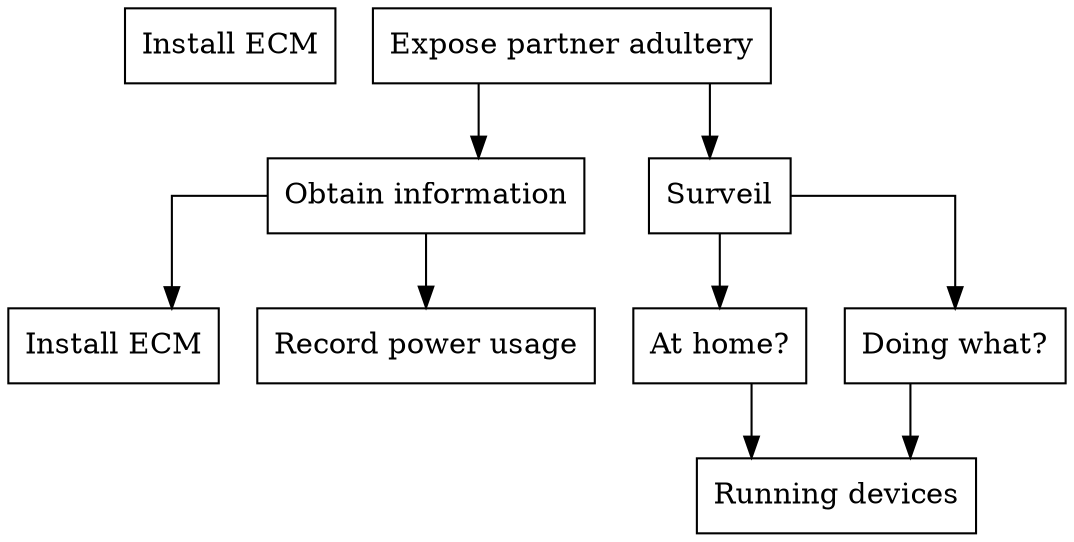 digraph finite_state_machine {
  node [shape = rectangle];
  graph [splines=ortho];

  attack[label="Install ECM"];
  root[label = "Expose partner adultery",shape=AND];

  obtain_info[label="Obtain information",shape=AND];
  root->obtain_info;

    install_ecm[label="Install ECM"];
    obtain_info->install_ecm;

    record_usage[label="Record power usage"];
    obtain_info->record_usage;

  surveil[label="Surveil",shape=OR];
  root->surveil;

    at_home[label="At home?"];
    surveil->at_home

      running_devices[label="Running devices"];
      at_home->running_devices;

    doing_what[label="Doing what?"];
    surveil->doing_what;

      doing_what->running_devices;
}
